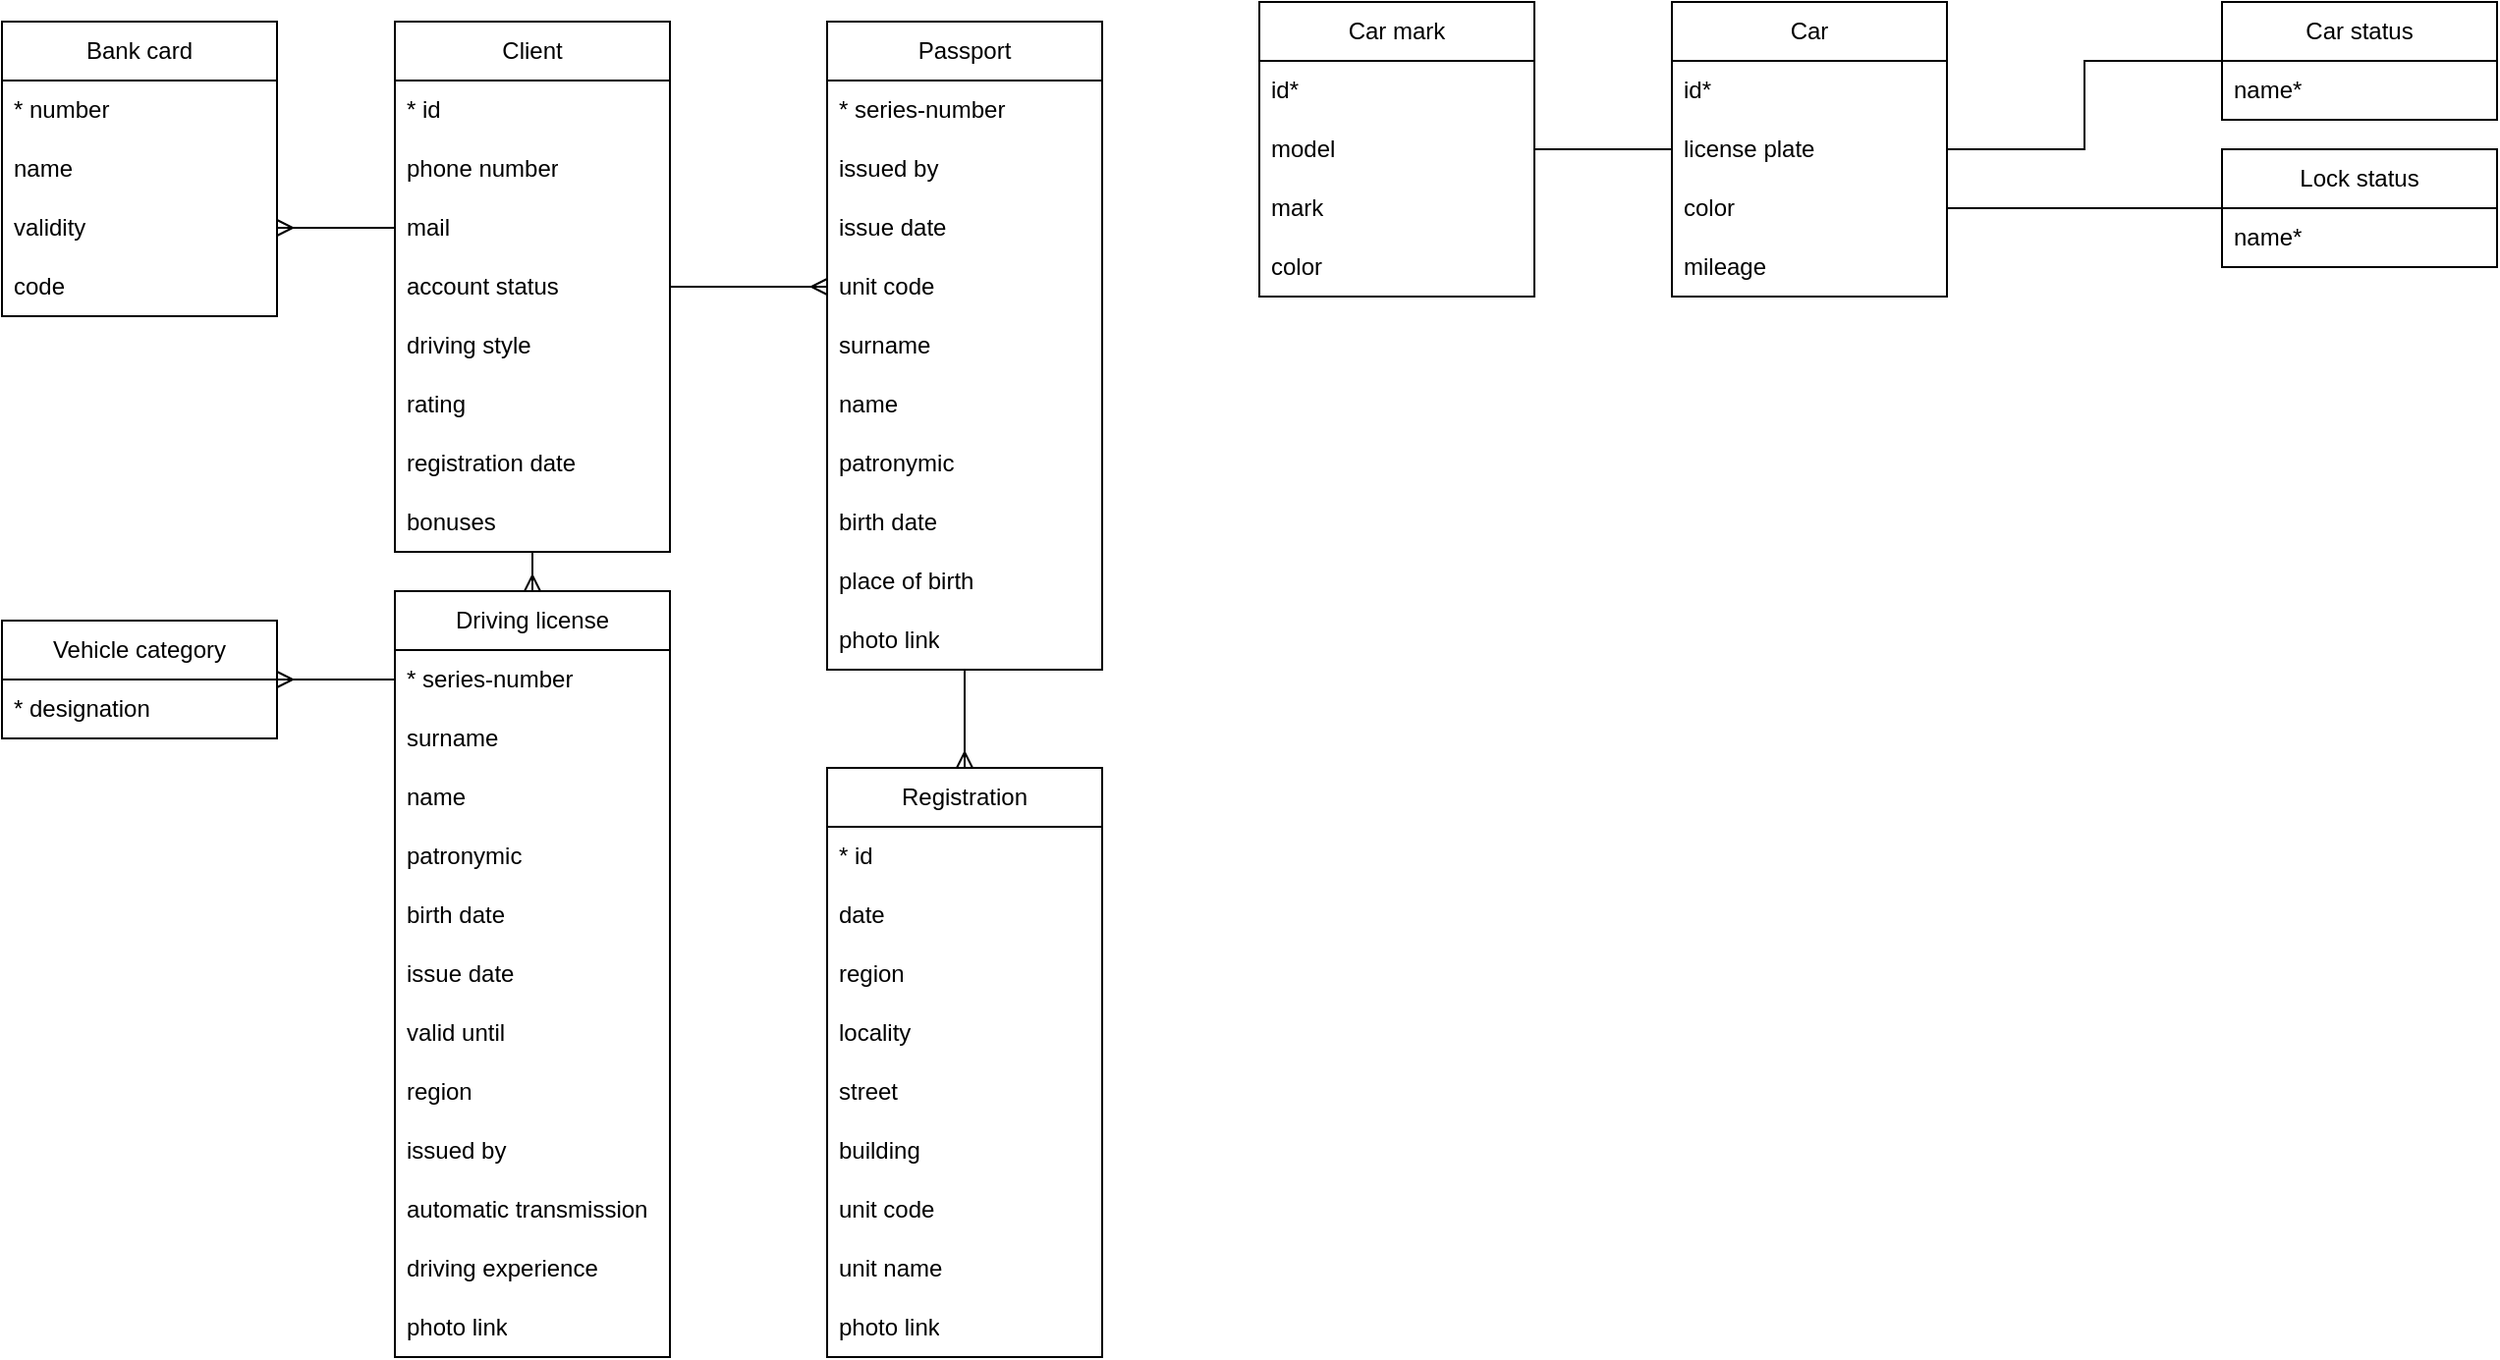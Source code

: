 <mxfile version="22.0.0" type="github">
  <diagram name="Страница 1" id="Xo3MInJ1jazoqIQb5yV8">
    <mxGraphModel dx="875" dy="445" grid="1" gridSize="10" guides="1" tooltips="1" connect="1" arrows="1" fold="1" page="1" pageScale="1" pageWidth="2339" pageHeight="3300" math="0" shadow="0">
      <root>
        <mxCell id="0" />
        <mxCell id="1" parent="0" />
        <mxCell id="68RSDONvQVjGaNw9zP0U-49" style="edgeStyle=orthogonalEdgeStyle;rounded=0;orthogonalLoop=1;jettySize=auto;html=1;endArrow=ERmany;endFill=0;" parent="1" source="68RSDONvQVjGaNw9zP0U-1" target="68RSDONvQVjGaNw9zP0U-35" edge="1">
          <mxGeometry relative="1" as="geometry" />
        </mxCell>
        <mxCell id="Jm4ItVQTq7N8XU4CY2f_-9" style="edgeStyle=orthogonalEdgeStyle;rounded=0;orthogonalLoop=1;jettySize=auto;html=1;endArrow=ERmany;endFill=0;" parent="1" source="68RSDONvQVjGaNw9zP0U-1" target="Jm4ItVQTq7N8XU4CY2f_-1" edge="1">
          <mxGeometry relative="1" as="geometry">
            <Array as="points">
              <mxPoint x="310" y="225" />
              <mxPoint x="310" y="225" />
            </Array>
          </mxGeometry>
        </mxCell>
        <mxCell id="68RSDONvQVjGaNw9zP0U-1" value="Client" style="swimlane;fontStyle=0;childLayout=stackLayout;horizontal=1;startSize=30;horizontalStack=0;resizeParent=1;resizeParentMax=0;resizeLast=0;collapsible=1;marginBottom=0;whiteSpace=wrap;html=1;" parent="1" vertex="1">
          <mxGeometry x="360" y="120" width="140" height="270" as="geometry" />
        </mxCell>
        <mxCell id="68RSDONvQVjGaNw9zP0U-2" value="* id" style="text;strokeColor=none;fillColor=none;align=left;verticalAlign=middle;spacingLeft=4;spacingRight=4;overflow=hidden;points=[[0,0.5],[1,0.5]];portConstraint=eastwest;rotatable=0;whiteSpace=wrap;html=1;" parent="68RSDONvQVjGaNw9zP0U-1" vertex="1">
          <mxGeometry y="30" width="140" height="30" as="geometry" />
        </mxCell>
        <mxCell id="68RSDONvQVjGaNw9zP0U-34" value="phone number" style="text;strokeColor=none;fillColor=none;align=left;verticalAlign=middle;spacingLeft=4;spacingRight=4;overflow=hidden;points=[[0,0.5],[1,0.5]];portConstraint=eastwest;rotatable=0;whiteSpace=wrap;html=1;" parent="68RSDONvQVjGaNw9zP0U-1" vertex="1">
          <mxGeometry y="60" width="140" height="30" as="geometry" />
        </mxCell>
        <mxCell id="COJKhv0XAcf3NgJ0HPUm-2" value="mail" style="text;strokeColor=none;fillColor=none;align=left;verticalAlign=middle;spacingLeft=4;spacingRight=4;overflow=hidden;points=[[0,0.5],[1,0.5]];portConstraint=eastwest;rotatable=0;whiteSpace=wrap;html=1;" parent="68RSDONvQVjGaNw9zP0U-1" vertex="1">
          <mxGeometry y="90" width="140" height="30" as="geometry" />
        </mxCell>
        <mxCell id="68RSDONvQVjGaNw9zP0U-3" value="account status" style="text;strokeColor=none;fillColor=none;align=left;verticalAlign=middle;spacingLeft=4;spacingRight=4;overflow=hidden;points=[[0,0.5],[1,0.5]];portConstraint=eastwest;rotatable=0;whiteSpace=wrap;html=1;" parent="68RSDONvQVjGaNw9zP0U-1" vertex="1">
          <mxGeometry y="120" width="140" height="30" as="geometry" />
        </mxCell>
        <mxCell id="68RSDONvQVjGaNw9zP0U-6" value="driving style" style="text;strokeColor=none;fillColor=none;align=left;verticalAlign=middle;spacingLeft=4;spacingRight=4;overflow=hidden;points=[[0,0.5],[1,0.5]];portConstraint=eastwest;rotatable=0;whiteSpace=wrap;html=1;" parent="68RSDONvQVjGaNw9zP0U-1" vertex="1">
          <mxGeometry y="150" width="140" height="30" as="geometry" />
        </mxCell>
        <mxCell id="68RSDONvQVjGaNw9zP0U-4" value="rating" style="text;strokeColor=none;fillColor=none;align=left;verticalAlign=middle;spacingLeft=4;spacingRight=4;overflow=hidden;points=[[0,0.5],[1,0.5]];portConstraint=eastwest;rotatable=0;whiteSpace=wrap;html=1;" parent="68RSDONvQVjGaNw9zP0U-1" vertex="1">
          <mxGeometry y="180" width="140" height="30" as="geometry" />
        </mxCell>
        <mxCell id="68RSDONvQVjGaNw9zP0U-5" value="registration date" style="text;strokeColor=none;fillColor=none;align=left;verticalAlign=middle;spacingLeft=4;spacingRight=4;overflow=hidden;points=[[0,0.5],[1,0.5]];portConstraint=eastwest;rotatable=0;whiteSpace=wrap;html=1;" parent="68RSDONvQVjGaNw9zP0U-1" vertex="1">
          <mxGeometry y="210" width="140" height="30" as="geometry" />
        </mxCell>
        <mxCell id="Jm4ItVQTq7N8XU4CY2f_-10" value="bonuses" style="text;strokeColor=none;fillColor=none;align=left;verticalAlign=middle;spacingLeft=4;spacingRight=4;overflow=hidden;points=[[0,0.5],[1,0.5]];portConstraint=eastwest;rotatable=0;whiteSpace=wrap;html=1;" parent="68RSDONvQVjGaNw9zP0U-1" vertex="1">
          <mxGeometry y="240" width="140" height="30" as="geometry" />
        </mxCell>
        <mxCell id="68RSDONvQVjGaNw9zP0U-52" style="edgeStyle=orthogonalEdgeStyle;rounded=0;orthogonalLoop=1;jettySize=auto;html=1;endArrow=ERmany;endFill=0;" parent="1" source="68RSDONvQVjGaNw9zP0U-7" target="68RSDONvQVjGaNw9zP0U-18" edge="1">
          <mxGeometry relative="1" as="geometry" />
        </mxCell>
        <mxCell id="68RSDONvQVjGaNw9zP0U-7" value="Passport" style="swimlane;fontStyle=0;childLayout=stackLayout;horizontal=1;startSize=30;horizontalStack=0;resizeParent=1;resizeParentMax=0;resizeLast=0;collapsible=1;marginBottom=0;whiteSpace=wrap;html=1;" parent="1" vertex="1">
          <mxGeometry x="580" y="120" width="140" height="330" as="geometry" />
        </mxCell>
        <mxCell id="68RSDONvQVjGaNw9zP0U-8" value="* series-number" style="text;strokeColor=none;fillColor=none;align=left;verticalAlign=middle;spacingLeft=4;spacingRight=4;overflow=hidden;points=[[0,0.5],[1,0.5]];portConstraint=eastwest;rotatable=0;whiteSpace=wrap;html=1;" parent="68RSDONvQVjGaNw9zP0U-7" vertex="1">
          <mxGeometry y="30" width="140" height="30" as="geometry" />
        </mxCell>
        <mxCell id="68RSDONvQVjGaNw9zP0U-9" value="issued by" style="text;strokeColor=none;fillColor=none;align=left;verticalAlign=middle;spacingLeft=4;spacingRight=4;overflow=hidden;points=[[0,0.5],[1,0.5]];portConstraint=eastwest;rotatable=0;whiteSpace=wrap;html=1;" parent="68RSDONvQVjGaNw9zP0U-7" vertex="1">
          <mxGeometry y="60" width="140" height="30" as="geometry" />
        </mxCell>
        <mxCell id="COJKhv0XAcf3NgJ0HPUm-1" value="issue date" style="text;strokeColor=none;fillColor=none;align=left;verticalAlign=middle;spacingLeft=4;spacingRight=4;overflow=hidden;points=[[0,0.5],[1,0.5]];portConstraint=eastwest;rotatable=0;whiteSpace=wrap;html=1;" parent="68RSDONvQVjGaNw9zP0U-7" vertex="1">
          <mxGeometry y="90" width="140" height="30" as="geometry" />
        </mxCell>
        <mxCell id="68RSDONvQVjGaNw9zP0U-10" value="unit code" style="text;strokeColor=none;fillColor=none;align=left;verticalAlign=middle;spacingLeft=4;spacingRight=4;overflow=hidden;points=[[0,0.5],[1,0.5]];portConstraint=eastwest;rotatable=0;whiteSpace=wrap;html=1;" parent="68RSDONvQVjGaNw9zP0U-7" vertex="1">
          <mxGeometry y="120" width="140" height="30" as="geometry" />
        </mxCell>
        <mxCell id="68RSDONvQVjGaNw9zP0U-11" value="surname" style="text;strokeColor=none;fillColor=none;align=left;verticalAlign=middle;spacingLeft=4;spacingRight=4;overflow=hidden;points=[[0,0.5],[1,0.5]];portConstraint=eastwest;rotatable=0;whiteSpace=wrap;html=1;" parent="68RSDONvQVjGaNw9zP0U-7" vertex="1">
          <mxGeometry y="150" width="140" height="30" as="geometry" />
        </mxCell>
        <mxCell id="68RSDONvQVjGaNw9zP0U-12" value="name" style="text;strokeColor=none;fillColor=none;align=left;verticalAlign=middle;spacingLeft=4;spacingRight=4;overflow=hidden;points=[[0,0.5],[1,0.5]];portConstraint=eastwest;rotatable=0;whiteSpace=wrap;html=1;" parent="68RSDONvQVjGaNw9zP0U-7" vertex="1">
          <mxGeometry y="180" width="140" height="30" as="geometry" />
        </mxCell>
        <mxCell id="68RSDONvQVjGaNw9zP0U-13" value="patronymic" style="text;strokeColor=none;fillColor=none;align=left;verticalAlign=middle;spacingLeft=4;spacingRight=4;overflow=hidden;points=[[0,0.5],[1,0.5]];portConstraint=eastwest;rotatable=0;whiteSpace=wrap;html=1;" parent="68RSDONvQVjGaNw9zP0U-7" vertex="1">
          <mxGeometry y="210" width="140" height="30" as="geometry" />
        </mxCell>
        <mxCell id="68RSDONvQVjGaNw9zP0U-14" value="birth date" style="text;strokeColor=none;fillColor=none;align=left;verticalAlign=middle;spacingLeft=4;spacingRight=4;overflow=hidden;points=[[0,0.5],[1,0.5]];portConstraint=eastwest;rotatable=0;whiteSpace=wrap;html=1;" parent="68RSDONvQVjGaNw9zP0U-7" vertex="1">
          <mxGeometry y="240" width="140" height="30" as="geometry" />
        </mxCell>
        <mxCell id="68RSDONvQVjGaNw9zP0U-15" value="place of birth" style="text;strokeColor=none;fillColor=none;align=left;verticalAlign=middle;spacingLeft=4;spacingRight=4;overflow=hidden;points=[[0,0.5],[1,0.5]];portConstraint=eastwest;rotatable=0;whiteSpace=wrap;html=1;" parent="68RSDONvQVjGaNw9zP0U-7" vertex="1">
          <mxGeometry y="270" width="140" height="30" as="geometry" />
        </mxCell>
        <mxCell id="68RSDONvQVjGaNw9zP0U-55" value="photo link" style="text;strokeColor=none;fillColor=none;align=left;verticalAlign=middle;spacingLeft=4;spacingRight=4;overflow=hidden;points=[[0,0.5],[1,0.5]];portConstraint=eastwest;rotatable=0;whiteSpace=wrap;html=1;" parent="68RSDONvQVjGaNw9zP0U-7" vertex="1">
          <mxGeometry y="300" width="140" height="30" as="geometry" />
        </mxCell>
        <mxCell id="68RSDONvQVjGaNw9zP0U-18" value="Registration" style="swimlane;fontStyle=0;childLayout=stackLayout;horizontal=1;startSize=30;horizontalStack=0;resizeParent=1;resizeParentMax=0;resizeLast=0;collapsible=1;marginBottom=0;whiteSpace=wrap;html=1;" parent="1" vertex="1">
          <mxGeometry x="580" y="500" width="140" height="300" as="geometry" />
        </mxCell>
        <mxCell id="68RSDONvQVjGaNw9zP0U-56" value="* id" style="text;strokeColor=none;fillColor=none;align=left;verticalAlign=middle;spacingLeft=4;spacingRight=4;overflow=hidden;points=[[0,0.5],[1,0.5]];portConstraint=eastwest;rotatable=0;whiteSpace=wrap;html=1;" parent="68RSDONvQVjGaNw9zP0U-18" vertex="1">
          <mxGeometry y="30" width="140" height="30" as="geometry" />
        </mxCell>
        <mxCell id="68RSDONvQVjGaNw9zP0U-28" value="date" style="text;strokeColor=none;fillColor=none;align=left;verticalAlign=middle;spacingLeft=4;spacingRight=4;overflow=hidden;points=[[0,0.5],[1,0.5]];portConstraint=eastwest;rotatable=0;whiteSpace=wrap;html=1;" parent="68RSDONvQVjGaNw9zP0U-18" vertex="1">
          <mxGeometry y="60" width="140" height="30" as="geometry" />
        </mxCell>
        <mxCell id="68RSDONvQVjGaNw9zP0U-27" value="region" style="text;strokeColor=none;fillColor=none;align=left;verticalAlign=middle;spacingLeft=4;spacingRight=4;overflow=hidden;points=[[0,0.5],[1,0.5]];portConstraint=eastwest;rotatable=0;whiteSpace=wrap;html=1;" parent="68RSDONvQVjGaNw9zP0U-18" vertex="1">
          <mxGeometry y="90" width="140" height="30" as="geometry" />
        </mxCell>
        <mxCell id="68RSDONvQVjGaNw9zP0U-29" value="locality" style="text;strokeColor=none;fillColor=none;align=left;verticalAlign=middle;spacingLeft=4;spacingRight=4;overflow=hidden;points=[[0,0.5],[1,0.5]];portConstraint=eastwest;rotatable=0;whiteSpace=wrap;html=1;" parent="68RSDONvQVjGaNw9zP0U-18" vertex="1">
          <mxGeometry y="120" width="140" height="30" as="geometry" />
        </mxCell>
        <mxCell id="68RSDONvQVjGaNw9zP0U-30" value="street" style="text;strokeColor=none;fillColor=none;align=left;verticalAlign=middle;spacingLeft=4;spacingRight=4;overflow=hidden;points=[[0,0.5],[1,0.5]];portConstraint=eastwest;rotatable=0;whiteSpace=wrap;html=1;" parent="68RSDONvQVjGaNw9zP0U-18" vertex="1">
          <mxGeometry y="150" width="140" height="30" as="geometry" />
        </mxCell>
        <mxCell id="68RSDONvQVjGaNw9zP0U-31" value="building" style="text;strokeColor=none;fillColor=none;align=left;verticalAlign=middle;spacingLeft=4;spacingRight=4;overflow=hidden;points=[[0,0.5],[1,0.5]];portConstraint=eastwest;rotatable=0;whiteSpace=wrap;html=1;" parent="68RSDONvQVjGaNw9zP0U-18" vertex="1">
          <mxGeometry y="180" width="140" height="30" as="geometry" />
        </mxCell>
        <mxCell id="68RSDONvQVjGaNw9zP0U-32" value="unit code" style="text;strokeColor=none;fillColor=none;align=left;verticalAlign=middle;spacingLeft=4;spacingRight=4;overflow=hidden;points=[[0,0.5],[1,0.5]];portConstraint=eastwest;rotatable=0;whiteSpace=wrap;html=1;" parent="68RSDONvQVjGaNw9zP0U-18" vertex="1">
          <mxGeometry y="210" width="140" height="30" as="geometry" />
        </mxCell>
        <mxCell id="68RSDONvQVjGaNw9zP0U-33" value="unit name" style="text;strokeColor=none;fillColor=none;align=left;verticalAlign=middle;spacingLeft=4;spacingRight=4;overflow=hidden;points=[[0,0.5],[1,0.5]];portConstraint=eastwest;rotatable=0;whiteSpace=wrap;html=1;" parent="68RSDONvQVjGaNw9zP0U-18" vertex="1">
          <mxGeometry y="240" width="140" height="30" as="geometry" />
        </mxCell>
        <mxCell id="68RSDONvQVjGaNw9zP0U-54" value="photo link" style="text;strokeColor=none;fillColor=none;align=left;verticalAlign=middle;spacingLeft=4;spacingRight=4;overflow=hidden;points=[[0,0.5],[1,0.5]];portConstraint=eastwest;rotatable=0;whiteSpace=wrap;html=1;" parent="68RSDONvQVjGaNw9zP0U-18" vertex="1">
          <mxGeometry y="270" width="140" height="30" as="geometry" />
        </mxCell>
        <mxCell id="68RSDONvQVjGaNw9zP0U-35" value="Driving license" style="swimlane;fontStyle=0;childLayout=stackLayout;horizontal=1;startSize=30;horizontalStack=0;resizeParent=1;resizeParentMax=0;resizeLast=0;collapsible=1;marginBottom=0;whiteSpace=wrap;html=1;" parent="1" vertex="1">
          <mxGeometry x="360" y="410" width="140" height="390" as="geometry" />
        </mxCell>
        <mxCell id="68RSDONvQVjGaNw9zP0U-36" value="* series-number" style="text;strokeColor=none;fillColor=none;align=left;verticalAlign=middle;spacingLeft=4;spacingRight=4;overflow=hidden;points=[[0,0.5],[1,0.5]];portConstraint=eastwest;rotatable=0;whiteSpace=wrap;html=1;" parent="68RSDONvQVjGaNw9zP0U-35" vertex="1">
          <mxGeometry y="30" width="140" height="30" as="geometry" />
        </mxCell>
        <mxCell id="68RSDONvQVjGaNw9zP0U-44" value="surname" style="text;strokeColor=none;fillColor=none;align=left;verticalAlign=middle;spacingLeft=4;spacingRight=4;overflow=hidden;points=[[0,0.5],[1,0.5]];portConstraint=eastwest;rotatable=0;whiteSpace=wrap;html=1;" parent="68RSDONvQVjGaNw9zP0U-35" vertex="1">
          <mxGeometry y="60" width="140" height="30" as="geometry" />
        </mxCell>
        <mxCell id="68RSDONvQVjGaNw9zP0U-45" value="name" style="text;strokeColor=none;fillColor=none;align=left;verticalAlign=middle;spacingLeft=4;spacingRight=4;overflow=hidden;points=[[0,0.5],[1,0.5]];portConstraint=eastwest;rotatable=0;whiteSpace=wrap;html=1;" parent="68RSDONvQVjGaNw9zP0U-35" vertex="1">
          <mxGeometry y="90" width="140" height="30" as="geometry" />
        </mxCell>
        <mxCell id="68RSDONvQVjGaNw9zP0U-46" value="patronymic" style="text;strokeColor=none;fillColor=none;align=left;verticalAlign=middle;spacingLeft=4;spacingRight=4;overflow=hidden;points=[[0,0.5],[1,0.5]];portConstraint=eastwest;rotatable=0;whiteSpace=wrap;html=1;" parent="68RSDONvQVjGaNw9zP0U-35" vertex="1">
          <mxGeometry y="120" width="140" height="30" as="geometry" />
        </mxCell>
        <mxCell id="68RSDONvQVjGaNw9zP0U-47" value="birth date" style="text;strokeColor=none;fillColor=none;align=left;verticalAlign=middle;spacingLeft=4;spacingRight=4;overflow=hidden;points=[[0,0.5],[1,0.5]];portConstraint=eastwest;rotatable=0;whiteSpace=wrap;html=1;" parent="68RSDONvQVjGaNw9zP0U-35" vertex="1">
          <mxGeometry y="150" width="140" height="30" as="geometry" />
        </mxCell>
        <mxCell id="68RSDONvQVjGaNw9zP0U-38" value="issue date" style="text;strokeColor=none;fillColor=none;align=left;verticalAlign=middle;spacingLeft=4;spacingRight=4;overflow=hidden;points=[[0,0.5],[1,0.5]];portConstraint=eastwest;rotatable=0;whiteSpace=wrap;html=1;" parent="68RSDONvQVjGaNw9zP0U-35" vertex="1">
          <mxGeometry y="180" width="140" height="30" as="geometry" />
        </mxCell>
        <mxCell id="68RSDONvQVjGaNw9zP0U-39" value="valid until" style="text;strokeColor=none;fillColor=none;align=left;verticalAlign=middle;spacingLeft=4;spacingRight=4;overflow=hidden;points=[[0,0.5],[1,0.5]];portConstraint=eastwest;rotatable=0;whiteSpace=wrap;html=1;" parent="68RSDONvQVjGaNw9zP0U-35" vertex="1">
          <mxGeometry y="210" width="140" height="30" as="geometry" />
        </mxCell>
        <mxCell id="68RSDONvQVjGaNw9zP0U-40" value="region" style="text;strokeColor=none;fillColor=none;align=left;verticalAlign=middle;spacingLeft=4;spacingRight=4;overflow=hidden;points=[[0,0.5],[1,0.5]];portConstraint=eastwest;rotatable=0;whiteSpace=wrap;html=1;" parent="68RSDONvQVjGaNw9zP0U-35" vertex="1">
          <mxGeometry y="240" width="140" height="30" as="geometry" />
        </mxCell>
        <mxCell id="68RSDONvQVjGaNw9zP0U-37" value="issued by" style="text;strokeColor=none;fillColor=none;align=left;verticalAlign=middle;spacingLeft=4;spacingRight=4;overflow=hidden;points=[[0,0.5],[1,0.5]];portConstraint=eastwest;rotatable=0;whiteSpace=wrap;html=1;" parent="68RSDONvQVjGaNw9zP0U-35" vertex="1">
          <mxGeometry y="270" width="140" height="30" as="geometry" />
        </mxCell>
        <mxCell id="68RSDONvQVjGaNw9zP0U-42" value="automatic transmission" style="text;strokeColor=none;fillColor=none;align=left;verticalAlign=middle;spacingLeft=4;spacingRight=4;overflow=hidden;points=[[0,0.5],[1,0.5]];portConstraint=eastwest;rotatable=0;whiteSpace=wrap;html=1;" parent="68RSDONvQVjGaNw9zP0U-35" vertex="1">
          <mxGeometry y="300" width="140" height="30" as="geometry" />
        </mxCell>
        <mxCell id="68RSDONvQVjGaNw9zP0U-48" value="driving experience" style="text;strokeColor=none;fillColor=none;align=left;verticalAlign=middle;spacingLeft=4;spacingRight=4;overflow=hidden;points=[[0,0.5],[1,0.5]];portConstraint=eastwest;rotatable=0;whiteSpace=wrap;html=1;" parent="68RSDONvQVjGaNw9zP0U-35" vertex="1">
          <mxGeometry y="330" width="140" height="30" as="geometry" />
        </mxCell>
        <mxCell id="68RSDONvQVjGaNw9zP0U-53" value="photo link" style="text;strokeColor=none;fillColor=none;align=left;verticalAlign=middle;spacingLeft=4;spacingRight=4;overflow=hidden;points=[[0,0.5],[1,0.5]];portConstraint=eastwest;rotatable=0;whiteSpace=wrap;html=1;" parent="68RSDONvQVjGaNw9zP0U-35" vertex="1">
          <mxGeometry y="360" width="140" height="30" as="geometry" />
        </mxCell>
        <mxCell id="68RSDONvQVjGaNw9zP0U-50" style="edgeStyle=orthogonalEdgeStyle;rounded=0;orthogonalLoop=1;jettySize=auto;html=1;startArrow=none;startFill=0;endArrow=ERmany;endFill=0;" parent="1" source="68RSDONvQVjGaNw9zP0U-1" target="68RSDONvQVjGaNw9zP0U-10" edge="1">
          <mxGeometry relative="1" as="geometry">
            <Array as="points" />
          </mxGeometry>
        </mxCell>
        <mxCell id="Jm4ItVQTq7N8XU4CY2f_-1" value="Bank card" style="swimlane;fontStyle=0;childLayout=stackLayout;horizontal=1;startSize=30;horizontalStack=0;resizeParent=1;resizeParentMax=0;resizeLast=0;collapsible=1;marginBottom=0;whiteSpace=wrap;html=1;" parent="1" vertex="1">
          <mxGeometry x="160" y="120" width="140" height="150" as="geometry" />
        </mxCell>
        <mxCell id="Jm4ItVQTq7N8XU4CY2f_-2" value="* number" style="text;strokeColor=none;fillColor=none;align=left;verticalAlign=middle;spacingLeft=4;spacingRight=4;overflow=hidden;points=[[0,0.5],[1,0.5]];portConstraint=eastwest;rotatable=0;whiteSpace=wrap;html=1;" parent="Jm4ItVQTq7N8XU4CY2f_-1" vertex="1">
          <mxGeometry y="30" width="140" height="30" as="geometry" />
        </mxCell>
        <mxCell id="Jm4ItVQTq7N8XU4CY2f_-3" value="name" style="text;strokeColor=none;fillColor=none;align=left;verticalAlign=middle;spacingLeft=4;spacingRight=4;overflow=hidden;points=[[0,0.5],[1,0.5]];portConstraint=eastwest;rotatable=0;whiteSpace=wrap;html=1;" parent="Jm4ItVQTq7N8XU4CY2f_-1" vertex="1">
          <mxGeometry y="60" width="140" height="30" as="geometry" />
        </mxCell>
        <mxCell id="Jm4ItVQTq7N8XU4CY2f_-4" value="validity" style="text;strokeColor=none;fillColor=none;align=left;verticalAlign=middle;spacingLeft=4;spacingRight=4;overflow=hidden;points=[[0,0.5],[1,0.5]];portConstraint=eastwest;rotatable=0;whiteSpace=wrap;html=1;" parent="Jm4ItVQTq7N8XU4CY2f_-1" vertex="1">
          <mxGeometry y="90" width="140" height="30" as="geometry" />
        </mxCell>
        <mxCell id="Jm4ItVQTq7N8XU4CY2f_-5" value="code" style="text;strokeColor=none;fillColor=none;align=left;verticalAlign=middle;spacingLeft=4;spacingRight=4;overflow=hidden;points=[[0,0.5],[1,0.5]];portConstraint=eastwest;rotatable=0;whiteSpace=wrap;html=1;" parent="Jm4ItVQTq7N8XU4CY2f_-1" vertex="1">
          <mxGeometry y="120" width="140" height="30" as="geometry" />
        </mxCell>
        <mxCell id="Jm4ItVQTq7N8XU4CY2f_-11" value="Vehicle category" style="swimlane;fontStyle=0;childLayout=stackLayout;horizontal=1;startSize=30;horizontalStack=0;resizeParent=1;resizeParentMax=0;resizeLast=0;collapsible=1;marginBottom=0;whiteSpace=wrap;html=1;" parent="1" vertex="1">
          <mxGeometry x="160" y="425" width="140" height="60" as="geometry" />
        </mxCell>
        <mxCell id="Jm4ItVQTq7N8XU4CY2f_-12" value="*&amp;nbsp;designation" style="text;strokeColor=none;fillColor=none;align=left;verticalAlign=middle;spacingLeft=4;spacingRight=4;overflow=hidden;points=[[0,0.5],[1,0.5]];portConstraint=eastwest;rotatable=0;whiteSpace=wrap;html=1;" parent="Jm4ItVQTq7N8XU4CY2f_-11" vertex="1">
          <mxGeometry y="30" width="140" height="30" as="geometry" />
        </mxCell>
        <mxCell id="Jm4ItVQTq7N8XU4CY2f_-16" style="edgeStyle=orthogonalEdgeStyle;rounded=0;orthogonalLoop=1;jettySize=auto;html=1;endArrow=ERmany;endFill=0;" parent="1" source="68RSDONvQVjGaNw9zP0U-36" target="Jm4ItVQTq7N8XU4CY2f_-11" edge="1">
          <mxGeometry relative="1" as="geometry" />
        </mxCell>
        <mxCell id="8YPLwjJUeHXTAvc8ma8n-1" value="Car" style="swimlane;fontStyle=0;childLayout=stackLayout;horizontal=1;startSize=30;horizontalStack=0;resizeParent=1;resizeParentMax=0;resizeLast=0;collapsible=1;marginBottom=0;whiteSpace=wrap;html=1;" vertex="1" parent="1">
          <mxGeometry x="1010" y="110" width="140" height="150" as="geometry" />
        </mxCell>
        <mxCell id="8YPLwjJUeHXTAvc8ma8n-10" value="id*" style="text;strokeColor=none;fillColor=none;align=left;verticalAlign=middle;spacingLeft=4;spacingRight=4;overflow=hidden;points=[[0,0.5],[1,0.5]];portConstraint=eastwest;rotatable=0;whiteSpace=wrap;html=1;" vertex="1" parent="8YPLwjJUeHXTAvc8ma8n-1">
          <mxGeometry y="30" width="140" height="30" as="geometry" />
        </mxCell>
        <mxCell id="8YPLwjJUeHXTAvc8ma8n-2" value="license plate" style="text;strokeColor=none;fillColor=none;align=left;verticalAlign=middle;spacingLeft=4;spacingRight=4;overflow=hidden;points=[[0,0.5],[1,0.5]];portConstraint=eastwest;rotatable=0;whiteSpace=wrap;html=1;" vertex="1" parent="8YPLwjJUeHXTAvc8ma8n-1">
          <mxGeometry y="60" width="140" height="30" as="geometry" />
        </mxCell>
        <mxCell id="8YPLwjJUeHXTAvc8ma8n-3" value="color" style="text;strokeColor=none;fillColor=none;align=left;verticalAlign=middle;spacingLeft=4;spacingRight=4;overflow=hidden;points=[[0,0.5],[1,0.5]];portConstraint=eastwest;rotatable=0;whiteSpace=wrap;html=1;" vertex="1" parent="8YPLwjJUeHXTAvc8ma8n-1">
          <mxGeometry y="90" width="140" height="30" as="geometry" />
        </mxCell>
        <mxCell id="8YPLwjJUeHXTAvc8ma8n-4" value="mileage" style="text;strokeColor=none;fillColor=none;align=left;verticalAlign=middle;spacingLeft=4;spacingRight=4;overflow=hidden;points=[[0,0.5],[1,0.5]];portConstraint=eastwest;rotatable=0;whiteSpace=wrap;html=1;" vertex="1" parent="8YPLwjJUeHXTAvc8ma8n-1">
          <mxGeometry y="120" width="140" height="30" as="geometry" />
        </mxCell>
        <mxCell id="8YPLwjJUeHXTAvc8ma8n-5" value="Car mark" style="swimlane;fontStyle=0;childLayout=stackLayout;horizontal=1;startSize=30;horizontalStack=0;resizeParent=1;resizeParentMax=0;resizeLast=0;collapsible=1;marginBottom=0;whiteSpace=wrap;html=1;" vertex="1" parent="1">
          <mxGeometry x="800" y="110" width="140" height="150" as="geometry" />
        </mxCell>
        <mxCell id="8YPLwjJUeHXTAvc8ma8n-9" value="id*" style="text;strokeColor=none;fillColor=none;align=left;verticalAlign=middle;spacingLeft=4;spacingRight=4;overflow=hidden;points=[[0,0.5],[1,0.5]];portConstraint=eastwest;rotatable=0;whiteSpace=wrap;html=1;" vertex="1" parent="8YPLwjJUeHXTAvc8ma8n-5">
          <mxGeometry y="30" width="140" height="30" as="geometry" />
        </mxCell>
        <mxCell id="8YPLwjJUeHXTAvc8ma8n-6" value="model" style="text;strokeColor=none;fillColor=none;align=left;verticalAlign=middle;spacingLeft=4;spacingRight=4;overflow=hidden;points=[[0,0.5],[1,0.5]];portConstraint=eastwest;rotatable=0;whiteSpace=wrap;html=1;" vertex="1" parent="8YPLwjJUeHXTAvc8ma8n-5">
          <mxGeometry y="60" width="140" height="30" as="geometry" />
        </mxCell>
        <mxCell id="8YPLwjJUeHXTAvc8ma8n-7" value="mark" style="text;strokeColor=none;fillColor=none;align=left;verticalAlign=middle;spacingLeft=4;spacingRight=4;overflow=hidden;points=[[0,0.5],[1,0.5]];portConstraint=eastwest;rotatable=0;whiteSpace=wrap;html=1;" vertex="1" parent="8YPLwjJUeHXTAvc8ma8n-5">
          <mxGeometry y="90" width="140" height="30" as="geometry" />
        </mxCell>
        <mxCell id="8YPLwjJUeHXTAvc8ma8n-8" value="color" style="text;strokeColor=none;fillColor=none;align=left;verticalAlign=middle;spacingLeft=4;spacingRight=4;overflow=hidden;points=[[0,0.5],[1,0.5]];portConstraint=eastwest;rotatable=0;whiteSpace=wrap;html=1;" vertex="1" parent="8YPLwjJUeHXTAvc8ma8n-5">
          <mxGeometry y="120" width="140" height="30" as="geometry" />
        </mxCell>
        <mxCell id="8YPLwjJUeHXTAvc8ma8n-11" style="edgeStyle=orthogonalEdgeStyle;rounded=0;orthogonalLoop=1;jettySize=auto;html=1;entryX=1;entryY=0.5;entryDx=0;entryDy=0;endArrow=none;endFill=0;" edge="1" parent="1" source="8YPLwjJUeHXTAvc8ma8n-2" target="8YPLwjJUeHXTAvc8ma8n-6">
          <mxGeometry relative="1" as="geometry" />
        </mxCell>
        <mxCell id="8YPLwjJUeHXTAvc8ma8n-12" value="Car status" style="swimlane;fontStyle=0;childLayout=stackLayout;horizontal=1;startSize=30;horizontalStack=0;resizeParent=1;resizeParentMax=0;resizeLast=0;collapsible=1;marginBottom=0;whiteSpace=wrap;html=1;" vertex="1" parent="1">
          <mxGeometry x="1290" y="110" width="140" height="60" as="geometry" />
        </mxCell>
        <mxCell id="8YPLwjJUeHXTAvc8ma8n-13" value="name*" style="text;strokeColor=none;fillColor=none;align=left;verticalAlign=middle;spacingLeft=4;spacingRight=4;overflow=hidden;points=[[0,0.5],[1,0.5]];portConstraint=eastwest;rotatable=0;whiteSpace=wrap;html=1;" vertex="1" parent="8YPLwjJUeHXTAvc8ma8n-12">
          <mxGeometry y="30" width="140" height="30" as="geometry" />
        </mxCell>
        <mxCell id="8YPLwjJUeHXTAvc8ma8n-17" style="edgeStyle=orthogonalEdgeStyle;rounded=0;orthogonalLoop=1;jettySize=auto;html=1;endArrow=none;endFill=0;" edge="1" parent="1" source="8YPLwjJUeHXTAvc8ma8n-2" target="8YPLwjJUeHXTAvc8ma8n-12">
          <mxGeometry relative="1" as="geometry" />
        </mxCell>
        <mxCell id="8YPLwjJUeHXTAvc8ma8n-18" value="Lock status" style="swimlane;fontStyle=0;childLayout=stackLayout;horizontal=1;startSize=30;horizontalStack=0;resizeParent=1;resizeParentMax=0;resizeLast=0;collapsible=1;marginBottom=0;whiteSpace=wrap;html=1;" vertex="1" parent="1">
          <mxGeometry x="1290" y="185" width="140" height="60" as="geometry" />
        </mxCell>
        <mxCell id="8YPLwjJUeHXTAvc8ma8n-19" value="name*" style="text;strokeColor=none;fillColor=none;align=left;verticalAlign=middle;spacingLeft=4;spacingRight=4;overflow=hidden;points=[[0,0.5],[1,0.5]];portConstraint=eastwest;rotatable=0;whiteSpace=wrap;html=1;" vertex="1" parent="8YPLwjJUeHXTAvc8ma8n-18">
          <mxGeometry y="30" width="140" height="30" as="geometry" />
        </mxCell>
        <mxCell id="8YPLwjJUeHXTAvc8ma8n-20" style="edgeStyle=orthogonalEdgeStyle;rounded=0;orthogonalLoop=1;jettySize=auto;html=1;endArrow=none;endFill=0;" edge="1" parent="1" source="8YPLwjJUeHXTAvc8ma8n-3" target="8YPLwjJUeHXTAvc8ma8n-18">
          <mxGeometry relative="1" as="geometry" />
        </mxCell>
      </root>
    </mxGraphModel>
  </diagram>
</mxfile>
